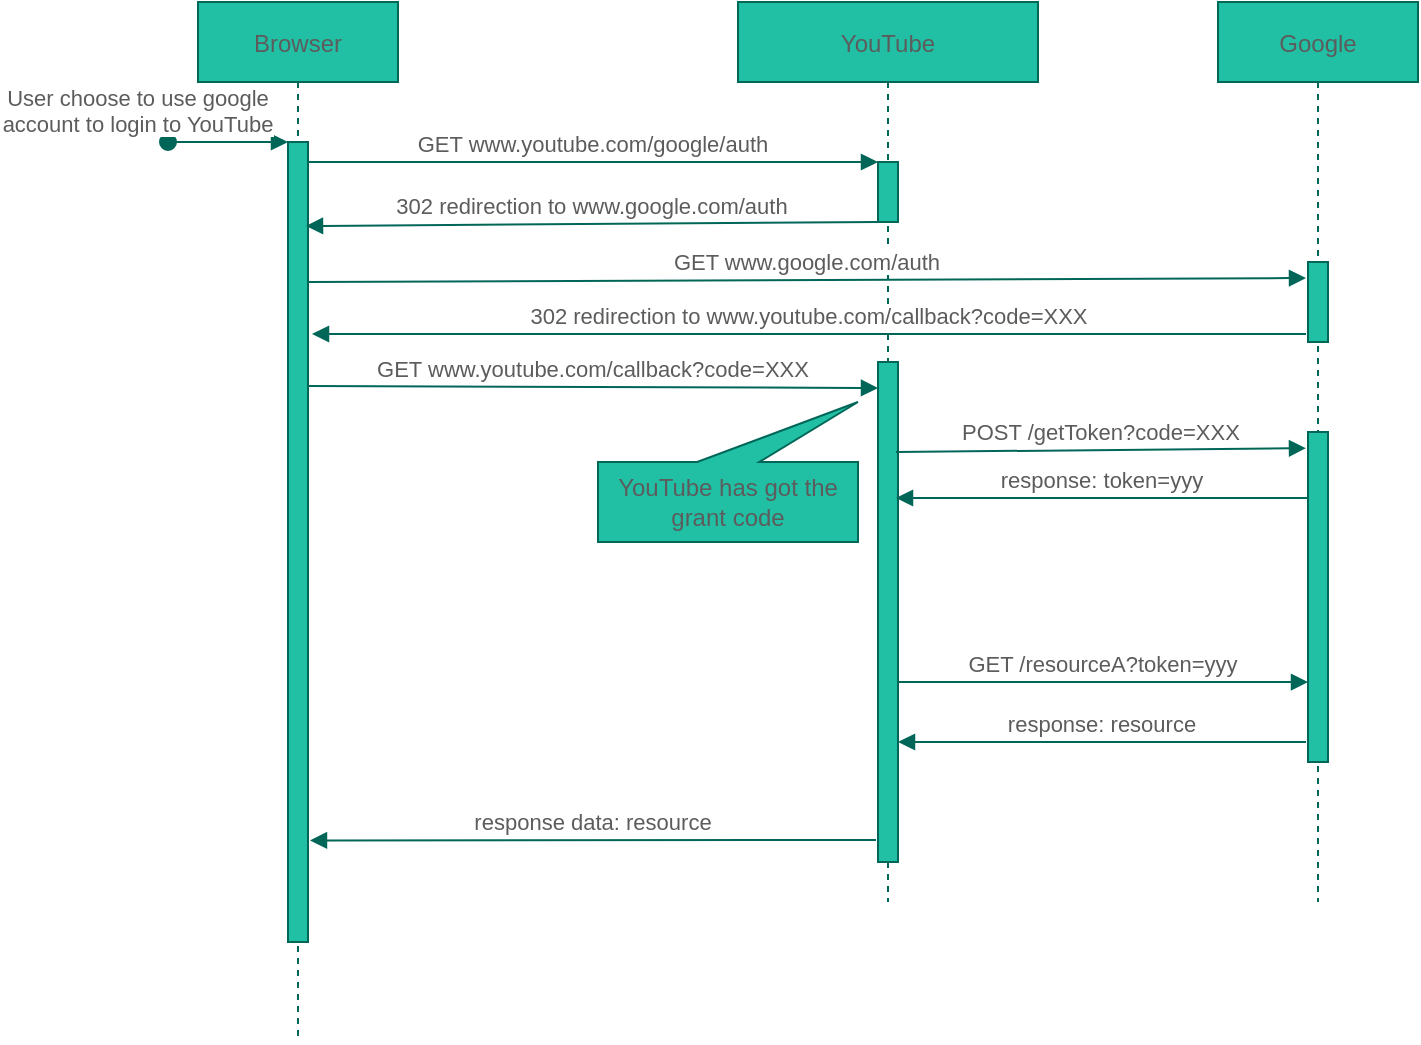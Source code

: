 <mxfile version="18.1.3" type="github">
  <diagram id="kgpKYQtTHZ0yAKxKKP6v" name="Page-1">
    <mxGraphModel dx="878" dy="717" grid="1" gridSize="10" guides="1" tooltips="1" connect="1" arrows="1" fold="1" page="1" pageScale="1" pageWidth="850" pageHeight="1100" math="0" shadow="0">
      <root>
        <mxCell id="0" />
        <mxCell id="1" parent="0" />
        <mxCell id="3nuBFxr9cyL0pnOWT2aG-1" value="Browser" style="shape=umlLifeline;perimeter=lifelinePerimeter;container=1;collapsible=0;recursiveResize=0;rounded=0;shadow=0;strokeWidth=1;fillColor=#21C0A5;strokeColor=#006658;fontColor=#5C5C5C;" parent="1" vertex="1">
          <mxGeometry x="120" y="110" width="100" height="520" as="geometry" />
        </mxCell>
        <mxCell id="3nuBFxr9cyL0pnOWT2aG-2" value="" style="points=[];perimeter=orthogonalPerimeter;rounded=0;shadow=0;strokeWidth=1;fillColor=#21C0A5;strokeColor=#006658;fontColor=#5C5C5C;" parent="3nuBFxr9cyL0pnOWT2aG-1" vertex="1">
          <mxGeometry x="45" y="70" width="10" height="400" as="geometry" />
        </mxCell>
        <mxCell id="3nuBFxr9cyL0pnOWT2aG-3" value="User choose to use google &#xa;account to login to YouTube" style="verticalAlign=bottom;startArrow=oval;endArrow=block;startSize=8;shadow=0;strokeWidth=1;strokeColor=#006658;fontColor=#5C5C5C;" parent="3nuBFxr9cyL0pnOWT2aG-1" target="3nuBFxr9cyL0pnOWT2aG-2" edge="1">
          <mxGeometry x="-1" y="-15" relative="1" as="geometry">
            <mxPoint x="-15" y="70" as="sourcePoint" />
            <mxPoint x="-15" y="-15" as="offset" />
          </mxGeometry>
        </mxCell>
        <mxCell id="3nuBFxr9cyL0pnOWT2aG-5" value="YouTube" style="shape=umlLifeline;perimeter=lifelinePerimeter;container=1;collapsible=0;recursiveResize=0;rounded=0;shadow=0;strokeWidth=1;fillColor=#21C0A5;strokeColor=#006658;fontColor=#5C5C5C;" parent="1" vertex="1">
          <mxGeometry x="390" y="110" width="150" height="450" as="geometry" />
        </mxCell>
        <mxCell id="3nuBFxr9cyL0pnOWT2aG-6" value="" style="points=[];perimeter=orthogonalPerimeter;rounded=0;shadow=0;strokeWidth=1;fillColor=#21C0A5;strokeColor=#006658;fontColor=#5C5C5C;" parent="3nuBFxr9cyL0pnOWT2aG-5" vertex="1">
          <mxGeometry x="70" y="80" width="10" height="30" as="geometry" />
        </mxCell>
        <mxCell id="WTOjRHDnHoNTzt0Hg4iq-6" value="" style="points=[];perimeter=orthogonalPerimeter;rounded=0;shadow=0;strokeWidth=1;fillColor=#21C0A5;strokeColor=#006658;fontColor=#5C5C5C;" vertex="1" parent="3nuBFxr9cyL0pnOWT2aG-5">
          <mxGeometry x="70" y="180" width="10" height="250" as="geometry" />
        </mxCell>
        <mxCell id="WTOjRHDnHoNTzt0Hg4iq-7" value="YouTube has got the grant code" style="shape=callout;whiteSpace=wrap;html=1;perimeter=calloutPerimeter;rounded=0;sketch=0;fontColor=#5C5C5C;strokeColor=#006658;fillColor=#21C0A5;position2=0;base=31;size=30;position=0.38;direction=west;" vertex="1" parent="3nuBFxr9cyL0pnOWT2aG-5">
          <mxGeometry x="-70" y="200" width="130" height="70" as="geometry" />
        </mxCell>
        <mxCell id="3nuBFxr9cyL0pnOWT2aG-8" value="GET www.youtube.com/google/auth" style="verticalAlign=bottom;endArrow=block;entryX=0;entryY=0;shadow=0;strokeWidth=1;strokeColor=#006658;fontColor=#5C5C5C;" parent="1" source="3nuBFxr9cyL0pnOWT2aG-2" target="3nuBFxr9cyL0pnOWT2aG-6" edge="1">
          <mxGeometry relative="1" as="geometry">
            <mxPoint x="275" y="160" as="sourcePoint" />
          </mxGeometry>
        </mxCell>
        <mxCell id="3nuBFxr9cyL0pnOWT2aG-9" value="302 redirection to www.google.com/auth" style="verticalAlign=bottom;endArrow=block;entryX=0.9;entryY=0.105;shadow=0;strokeWidth=1;strokeColor=#006658;fontColor=#5C5C5C;entryDx=0;entryDy=0;entryPerimeter=0;" parent="1" source="3nuBFxr9cyL0pnOWT2aG-6" target="3nuBFxr9cyL0pnOWT2aG-2" edge="1">
          <mxGeometry relative="1" as="geometry">
            <mxPoint x="240" y="200" as="sourcePoint" />
          </mxGeometry>
        </mxCell>
        <mxCell id="WTOjRHDnHoNTzt0Hg4iq-1" value="Google" style="shape=umlLifeline;perimeter=lifelinePerimeter;container=1;collapsible=0;recursiveResize=0;rounded=0;shadow=0;strokeWidth=1;fillColor=#21C0A5;strokeColor=#006658;fontColor=#5C5C5C;" vertex="1" parent="1">
          <mxGeometry x="630" y="110" width="100" height="450" as="geometry" />
        </mxCell>
        <mxCell id="WTOjRHDnHoNTzt0Hg4iq-2" value="" style="points=[];perimeter=orthogonalPerimeter;rounded=0;shadow=0;strokeWidth=1;fillColor=#21C0A5;strokeColor=#006658;fontColor=#5C5C5C;" vertex="1" parent="WTOjRHDnHoNTzt0Hg4iq-1">
          <mxGeometry x="45" y="130" width="10" height="40" as="geometry" />
        </mxCell>
        <mxCell id="WTOjRHDnHoNTzt0Hg4iq-10" value="" style="points=[];perimeter=orthogonalPerimeter;rounded=0;shadow=0;strokeWidth=1;fillColor=#21C0A5;strokeColor=#006658;fontColor=#5C5C5C;" vertex="1" parent="WTOjRHDnHoNTzt0Hg4iq-1">
          <mxGeometry x="45" y="215" width="10" height="165" as="geometry" />
        </mxCell>
        <mxCell id="WTOjRHDnHoNTzt0Hg4iq-3" value="GET www.google.com/auth" style="verticalAlign=bottom;endArrow=block;shadow=0;strokeWidth=1;strokeColor=#006658;fontColor=#5C5C5C;exitX=1;exitY=0.175;exitDx=0;exitDy=0;exitPerimeter=0;entryX=-0.1;entryY=0.2;entryDx=0;entryDy=0;entryPerimeter=0;" edge="1" parent="1" source="3nuBFxr9cyL0pnOWT2aG-2" target="WTOjRHDnHoNTzt0Hg4iq-2">
          <mxGeometry relative="1" as="geometry">
            <mxPoint x="180" y="250" as="sourcePoint" />
            <mxPoint x="680" y="248" as="targetPoint" />
          </mxGeometry>
        </mxCell>
        <mxCell id="WTOjRHDnHoNTzt0Hg4iq-4" value="302 redirection to www.youtube.com/callback?code=XXX" style="verticalAlign=bottom;endArrow=block;entryX=1.2;entryY=0.24;shadow=0;strokeWidth=1;strokeColor=#006658;fontColor=#5C5C5C;entryDx=0;entryDy=0;entryPerimeter=0;exitX=-0.1;exitY=0.9;exitDx=0;exitDy=0;exitPerimeter=0;" edge="1" parent="1" source="WTOjRHDnHoNTzt0Hg4iq-2" target="3nuBFxr9cyL0pnOWT2aG-2">
          <mxGeometry relative="1" as="geometry">
            <mxPoint x="440" y="280" as="sourcePoint" />
            <mxPoint x="180" y="280" as="targetPoint" />
          </mxGeometry>
        </mxCell>
        <mxCell id="WTOjRHDnHoNTzt0Hg4iq-5" value="GET www.youtube.com/callback?code=XXX" style="verticalAlign=bottom;endArrow=block;shadow=0;strokeWidth=1;strokeColor=#006658;fontColor=#5C5C5C;exitX=1;exitY=0.305;exitDx=0;exitDy=0;exitPerimeter=0;fontStyle=0;entryX=0;entryY=0.052;entryDx=0;entryDy=0;entryPerimeter=0;" edge="1" parent="1" source="3nuBFxr9cyL0pnOWT2aG-2" target="WTOjRHDnHoNTzt0Hg4iq-6">
          <mxGeometry relative="1" as="geometry">
            <mxPoint x="184" y="300" as="sourcePoint" />
            <mxPoint x="440" y="304" as="targetPoint" />
          </mxGeometry>
        </mxCell>
        <mxCell id="WTOjRHDnHoNTzt0Hg4iq-8" value="POST /getToken?code=XXX" style="verticalAlign=bottom;endArrow=block;shadow=0;strokeWidth=1;strokeColor=#006658;fontColor=#5C5C5C;exitX=0.9;exitY=0.18;exitDx=0;exitDy=0;exitPerimeter=0;fontStyle=0;entryX=-0.1;entryY=0.049;entryDx=0;entryDy=0;entryPerimeter=0;" edge="1" parent="1" source="WTOjRHDnHoNTzt0Hg4iq-6" target="WTOjRHDnHoNTzt0Hg4iq-10">
          <mxGeometry relative="1" as="geometry">
            <mxPoint x="480" y="335.53" as="sourcePoint" />
            <mxPoint x="660" y="334" as="targetPoint" />
          </mxGeometry>
        </mxCell>
        <mxCell id="WTOjRHDnHoNTzt0Hg4iq-11" value="GET /resourceA?token=yyy" style="verticalAlign=bottom;endArrow=block;shadow=0;strokeWidth=1;strokeColor=#006658;fontColor=#5C5C5C;exitX=0.9;exitY=0.18;exitDx=0;exitDy=0;exitPerimeter=0;fontStyle=0;entryX=-0.1;entryY=0.049;entryDx=0;entryDy=0;entryPerimeter=0;" edge="1" parent="1">
          <mxGeometry relative="1" as="geometry">
            <mxPoint x="470" y="450" as="sourcePoint" />
            <mxPoint x="675" y="450.045" as="targetPoint" />
          </mxGeometry>
        </mxCell>
        <mxCell id="WTOjRHDnHoNTzt0Hg4iq-12" value="response: token=yyy" style="verticalAlign=bottom;endArrow=block;entryX=0.9;entryY=0.272;shadow=0;strokeWidth=1;strokeColor=#006658;fontColor=#5C5C5C;entryDx=0;entryDy=0;entryPerimeter=0;exitX=0;exitY=0.2;exitDx=0;exitDy=0;exitPerimeter=0;" edge="1" parent="1" source="WTOjRHDnHoNTzt0Hg4iq-10" target="WTOjRHDnHoNTzt0Hg4iq-6">
          <mxGeometry relative="1" as="geometry">
            <mxPoint x="755" y="380" as="sourcePoint" />
            <mxPoint x="470" y="380" as="targetPoint" />
          </mxGeometry>
        </mxCell>
        <mxCell id="WTOjRHDnHoNTzt0Hg4iq-13" value="response: resource" style="verticalAlign=bottom;endArrow=block;entryX=0.9;entryY=0.272;shadow=0;strokeWidth=1;strokeColor=#006658;fontColor=#5C5C5C;entryDx=0;entryDy=0;entryPerimeter=0;exitX=-0.2;exitY=0.161;exitDx=0;exitDy=0;exitPerimeter=0;" edge="1" parent="1">
          <mxGeometry relative="1" as="geometry">
            <mxPoint x="674" y="480.005" as="sourcePoint" />
            <mxPoint x="470" y="480" as="targetPoint" />
          </mxGeometry>
        </mxCell>
        <mxCell id="WTOjRHDnHoNTzt0Hg4iq-14" value="response data: resource" style="verticalAlign=bottom;endArrow=block;entryX=1.1;entryY=0.873;shadow=0;strokeWidth=1;strokeColor=#006658;fontColor=#5C5C5C;entryDx=0;entryDy=0;entryPerimeter=0;exitX=-0.1;exitY=0.956;exitDx=0;exitDy=0;exitPerimeter=0;" edge="1" parent="1" source="WTOjRHDnHoNTzt0Hg4iq-6" target="3nuBFxr9cyL0pnOWT2aG-2">
          <mxGeometry relative="1" as="geometry">
            <mxPoint x="450" y="530" as="sourcePoint" />
            <mxPoint x="177" y="530" as="targetPoint" />
          </mxGeometry>
        </mxCell>
      </root>
    </mxGraphModel>
  </diagram>
</mxfile>
